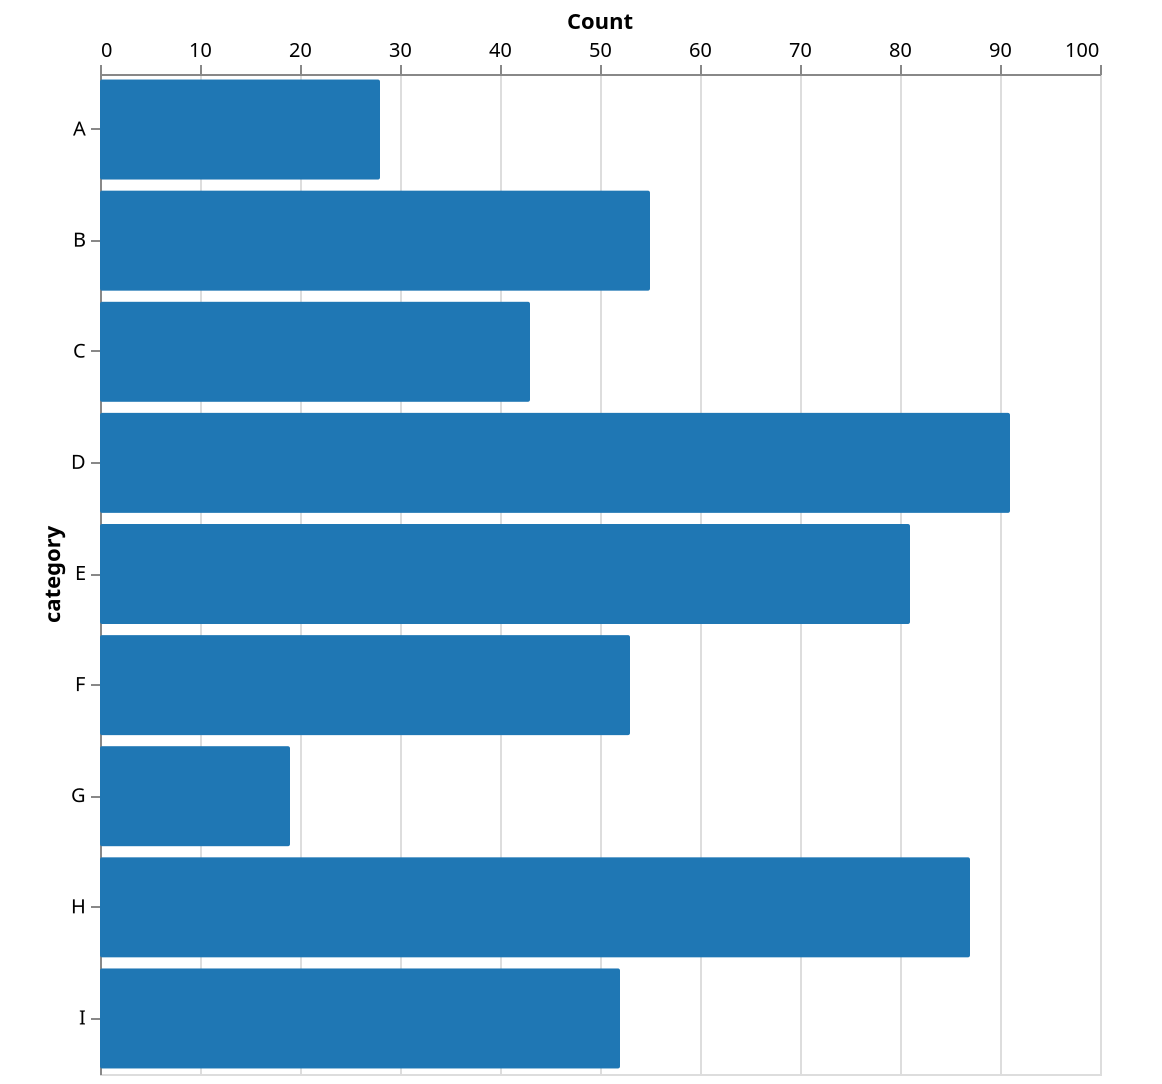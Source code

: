 {
  "$schema": "https://vega.github.io/schema/vega-lite/v5.json",
  "mode": "vega-lite",
  "data": {
    "values": [
      {
        "a": "A",
        "b": 28
      },
      {
        "a": "B",
        "b": 55
      },
      {
        "a": "C",
        "b": 43
      },
      {
        "a": "D",
        "b": 91
      },
      {
        "a": "E",
        "b": 81
      },
      {
        "a": "F",
        "b": 53
      },
      {
        "a": "G",
        "b": 19
      },
      {
        "a": "H",
        "b": 87
      },
      {
        "a": "I",
        "b": 52
      }
    ]
  },
  "padding": {
    "left": 20,
    "top": 5,
    "right": 30,
    "bottom": 5
  },
  "width": 500,
  "height": 500,
  "resolve": {
    "scale": {
      "color": "independent"
    }
  },
  "background": "#ffffff",
  "layer": [
    {
      "mark": {
        "type": "bar",
        "cornerRadius": 1,
        "tooltip": true,
        "binSpacing": 1
      },
      "encoding": {
        "y": {
          "field": "a",
          "type": "ordinal",
          "axis": {
            "title": "category",
            "orient": "left"
          }
        },
        "x": {
          "type": "quantitative",
          "field": "b",
          "axis": {
            "title": "Count",
            "orient": "top"
          }
        },
        "opacity": {
          "value": 1
        },
        "color": {
          "value": "#1f77b4"
        }
      }
    }
  ]
}